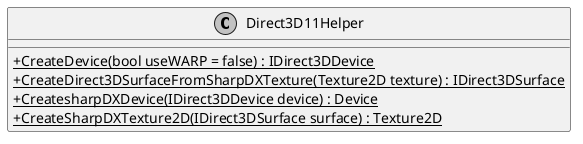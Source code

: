 @startuml
skinparam monochrome true
skinparam classAttributeIconSize 0

class Direct3D11Helper {
    + {static} CreateDevice(bool useWARP = false) : IDirect3DDevice
    + {static} CreateDirect3DSurfaceFromSharpDXTexture(Texture2D texture) : IDirect3DSurface
    + {static} CreatesharpDXDevice(IDirect3DDevice device) : Device
    + {static} CreateSharpDXTexture2D(IDirect3DSurface surface) : Texture2D
}

@enduml
